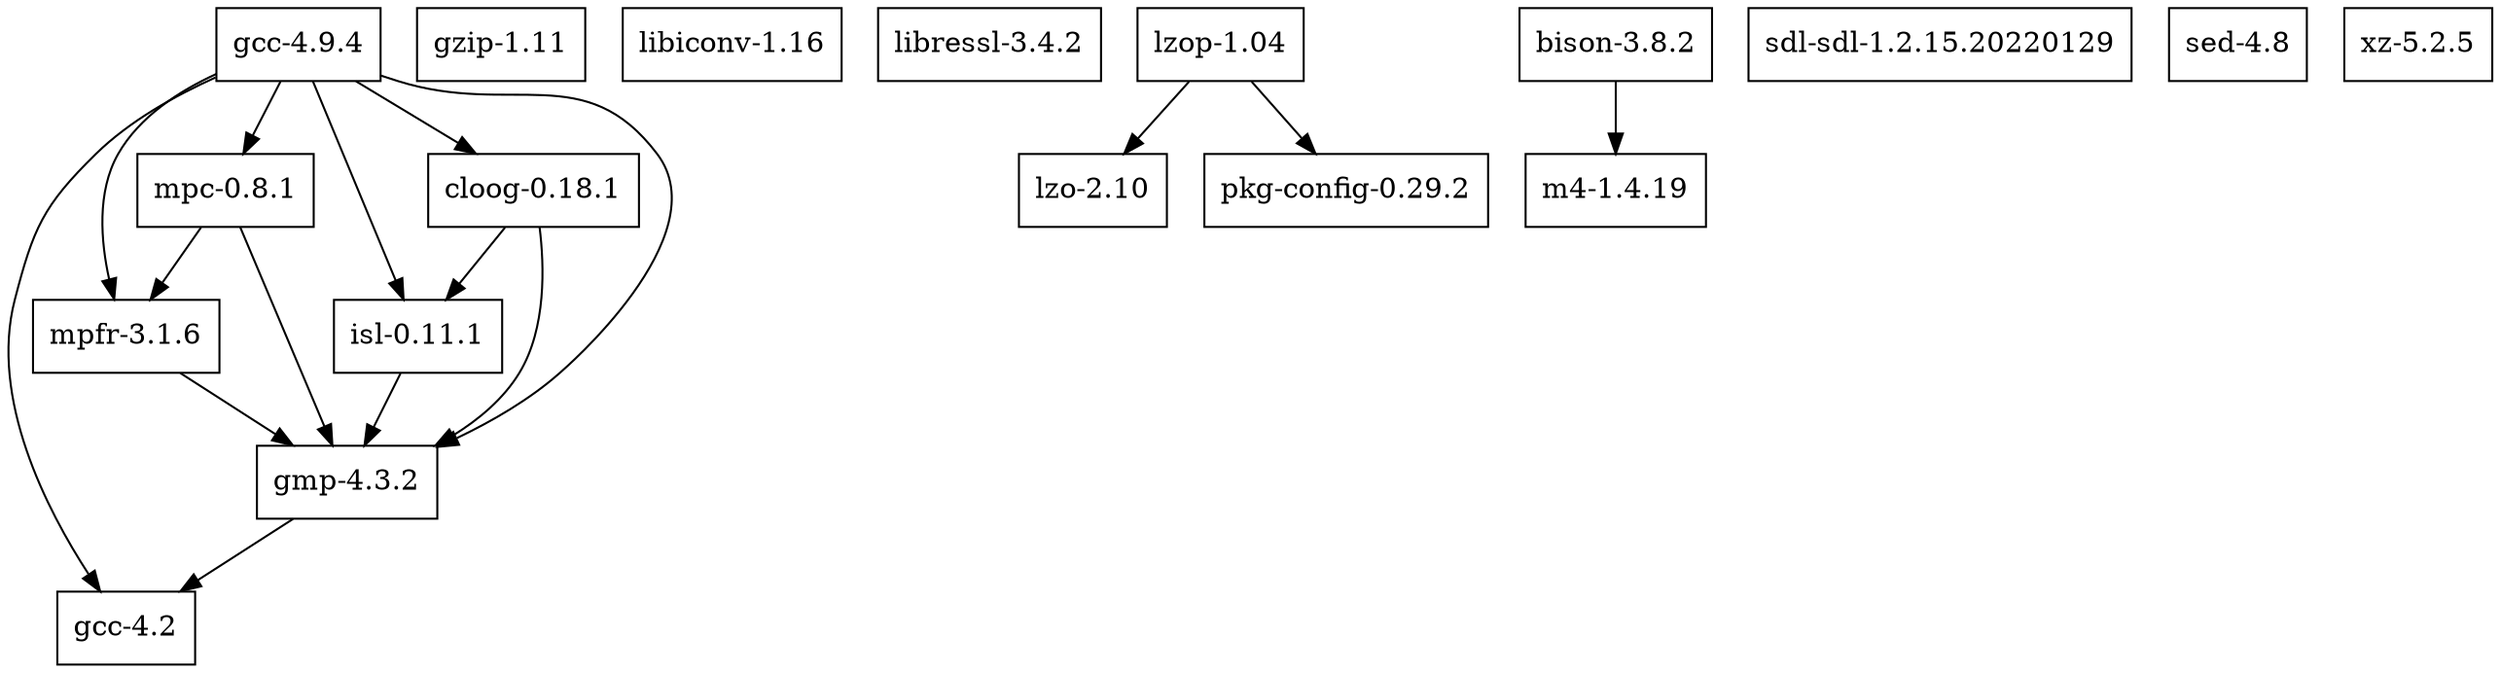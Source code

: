 digraph mygraph {
node [shape=box];

"gcc-4.2"
"gzip-1.11"
"libiconv-1.16"
"libressl-3.4.2"
"lzo-2.10"
"m4-1.4.19"
"pkg-config-0.29.2"
"sdl-sdl-1.2.15.20220129"
"sed-4.8"
"xz-5.2.5"

"bison-3.8.2" -> "m4-1.4.19"
"gmp-4.3.2" -> "gcc-4.2"
"lzop-1.04" -> "lzo-2.10"
"lzop-1.04" -> "pkg-config-0.29.2"

"mpfr-3.1.6" -> "gmp-4.3.2"
"isl-0.11.1" -> "gmp-4.3.2"

"mpc-0.8.1" -> "gmp-4.3.2"
"mpc-0.8.1" -> "mpfr-3.1.6"

"cloog-0.18.1" -> "gmp-4.3.2"
"cloog-0.18.1" -> "isl-0.11.1"

"gcc-4.9.4" -> "gcc-4.2"
"gcc-4.9.4" -> "gmp-4.3.2"
"gcc-4.9.4" -> "mpfr-3.1.6"
"gcc-4.9.4" -> "mpc-0.8.1"
"gcc-4.9.4" -> "isl-0.11.1"
"gcc-4.9.4" -> "cloog-0.18.1"

}
